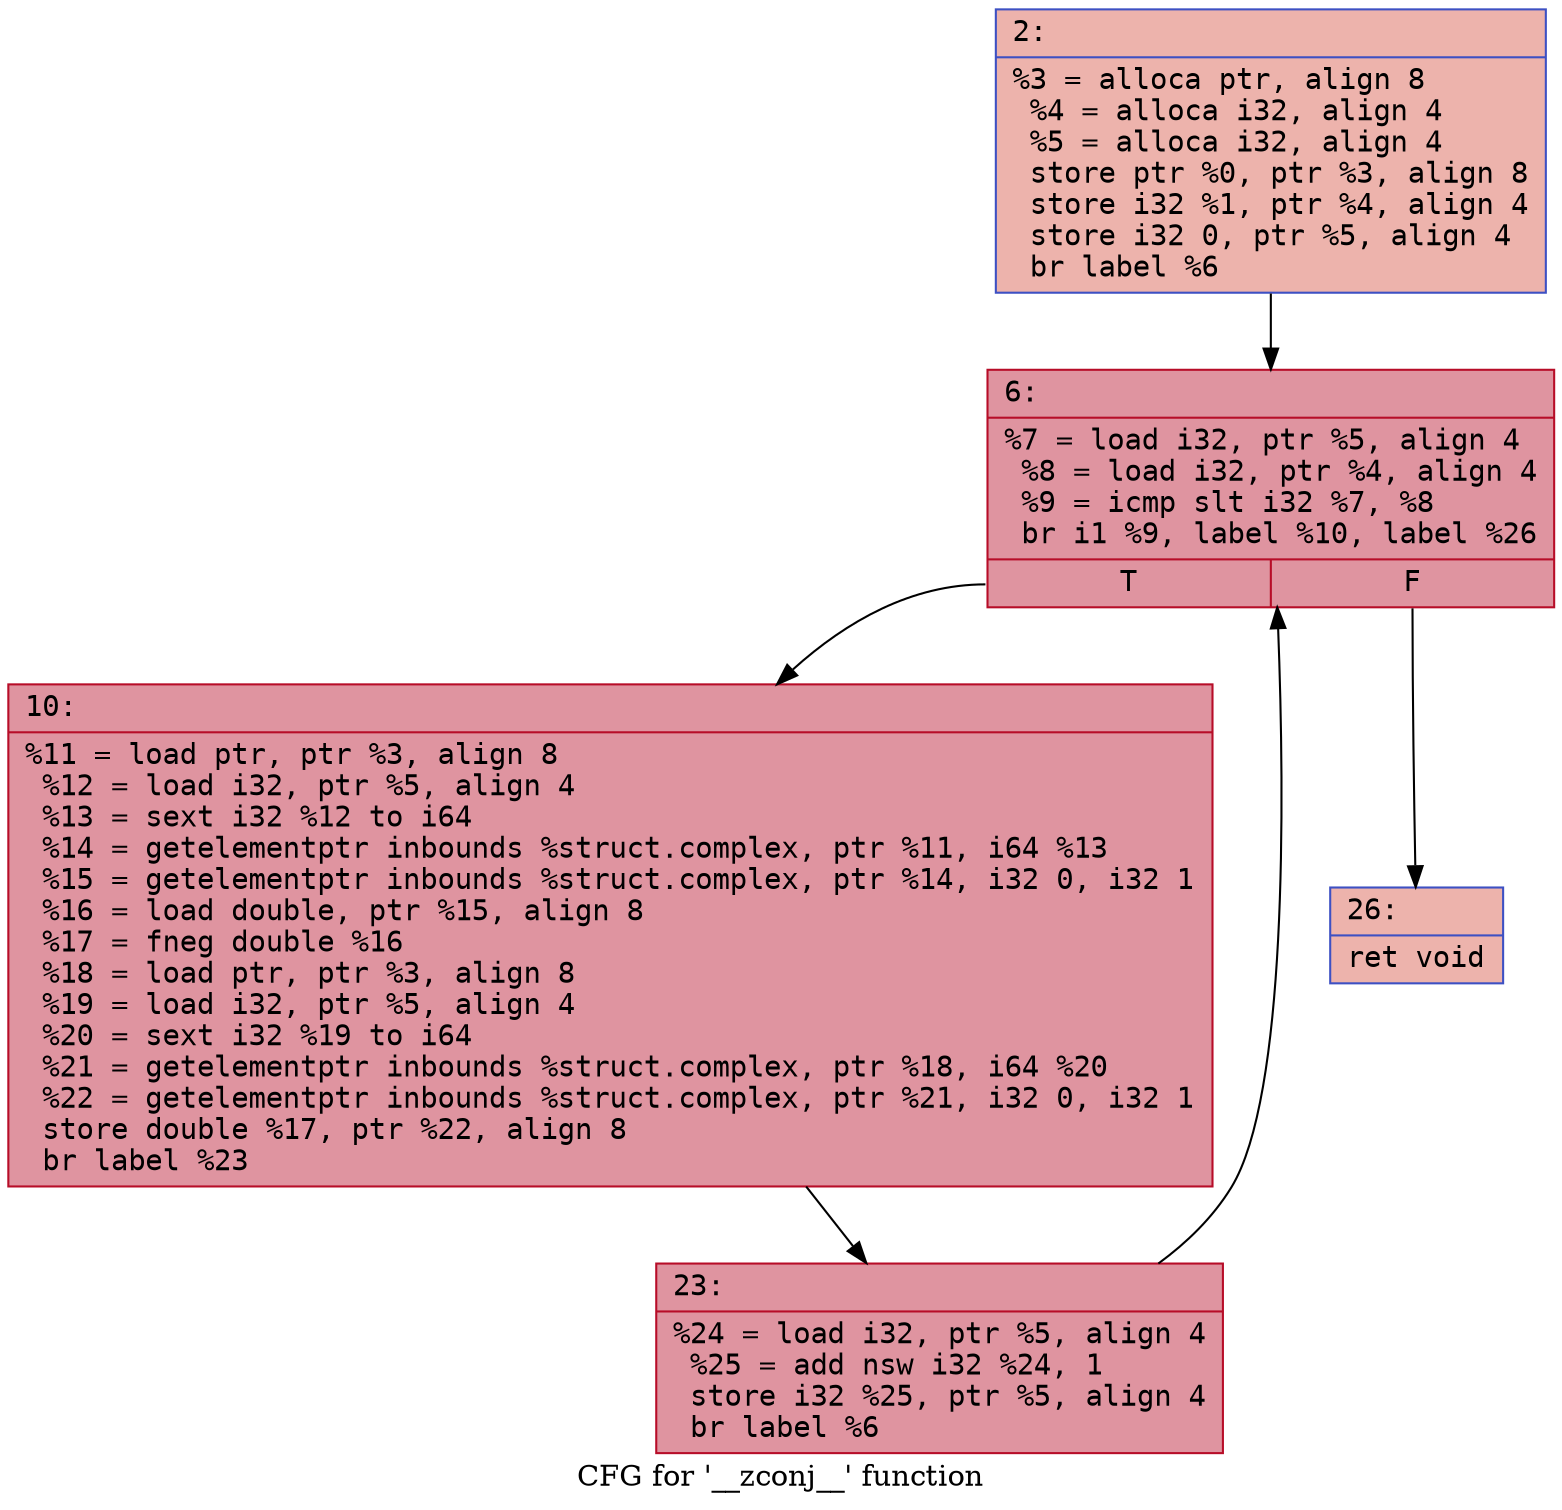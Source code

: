 digraph "CFG for '__zconj__' function" {
	label="CFG for '__zconj__' function";

	Node0x60000207dea0 [shape=record,color="#3d50c3ff", style=filled, fillcolor="#d6524470" fontname="Courier",label="{2:\l|  %3 = alloca ptr, align 8\l  %4 = alloca i32, align 4\l  %5 = alloca i32, align 4\l  store ptr %0, ptr %3, align 8\l  store i32 %1, ptr %4, align 4\l  store i32 0, ptr %5, align 4\l  br label %6\l}"];
	Node0x60000207dea0 -> Node0x60000207def0[tooltip="2 -> 6\nProbability 100.00%" ];
	Node0x60000207def0 [shape=record,color="#b70d28ff", style=filled, fillcolor="#b70d2870" fontname="Courier",label="{6:\l|  %7 = load i32, ptr %5, align 4\l  %8 = load i32, ptr %4, align 4\l  %9 = icmp slt i32 %7, %8\l  br i1 %9, label %10, label %26\l|{<s0>T|<s1>F}}"];
	Node0x60000207def0:s0 -> Node0x60000207df40[tooltip="6 -> 10\nProbability 96.88%" ];
	Node0x60000207def0:s1 -> Node0x60000207dfe0[tooltip="6 -> 26\nProbability 3.12%" ];
	Node0x60000207df40 [shape=record,color="#b70d28ff", style=filled, fillcolor="#b70d2870" fontname="Courier",label="{10:\l|  %11 = load ptr, ptr %3, align 8\l  %12 = load i32, ptr %5, align 4\l  %13 = sext i32 %12 to i64\l  %14 = getelementptr inbounds %struct.complex, ptr %11, i64 %13\l  %15 = getelementptr inbounds %struct.complex, ptr %14, i32 0, i32 1\l  %16 = load double, ptr %15, align 8\l  %17 = fneg double %16\l  %18 = load ptr, ptr %3, align 8\l  %19 = load i32, ptr %5, align 4\l  %20 = sext i32 %19 to i64\l  %21 = getelementptr inbounds %struct.complex, ptr %18, i64 %20\l  %22 = getelementptr inbounds %struct.complex, ptr %21, i32 0, i32 1\l  store double %17, ptr %22, align 8\l  br label %23\l}"];
	Node0x60000207df40 -> Node0x60000207df90[tooltip="10 -> 23\nProbability 100.00%" ];
	Node0x60000207df90 [shape=record,color="#b70d28ff", style=filled, fillcolor="#b70d2870" fontname="Courier",label="{23:\l|  %24 = load i32, ptr %5, align 4\l  %25 = add nsw i32 %24, 1\l  store i32 %25, ptr %5, align 4\l  br label %6\l}"];
	Node0x60000207df90 -> Node0x60000207def0[tooltip="23 -> 6\nProbability 100.00%" ];
	Node0x60000207dfe0 [shape=record,color="#3d50c3ff", style=filled, fillcolor="#d6524470" fontname="Courier",label="{26:\l|  ret void\l}"];
}
